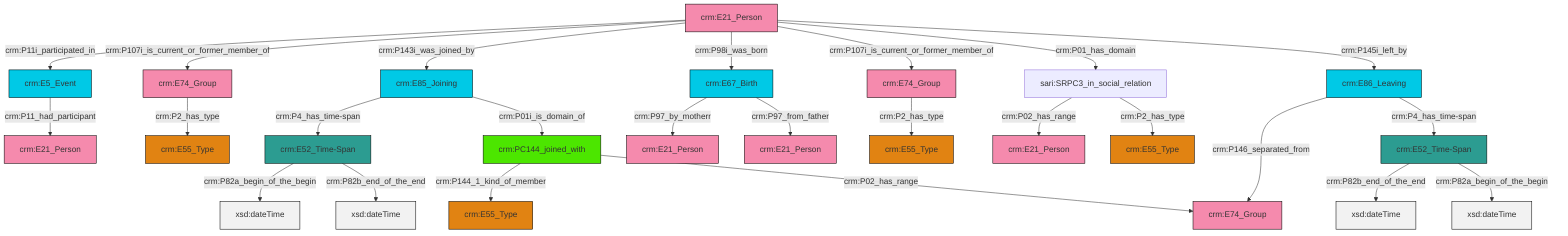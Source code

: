 graph TD
classDef Literal fill:#f2f2f2,stroke:#000000;
classDef CRM_Entity fill:#FFFFFF,stroke:#000000;
classDef Temporal_Entity fill:#00C9E6, stroke:#000000;
classDef Type fill:#E18312, stroke:#000000;
classDef Time-Span fill:#2C9C91, stroke:#000000;
classDef Appellation fill:#FFEB7F, stroke:#000000;
classDef Place fill:#008836, stroke:#000000;
classDef Persistent_Item fill:#B266B2, stroke:#000000;
classDef Conceptual_Object fill:#FFD700, stroke:#000000;
classDef Physical_Thing fill:#D2B48C, stroke:#000000;
classDef Actor fill:#f58aad, stroke:#000000;
classDef PC_Classes fill:#4ce600, stroke:#000000;
classDef Multi fill:#cccccc,stroke:#000000;

0["crm:E21_Person"]:::Actor -->|crm:P11i_participated_in| 1["crm:E5_Event"]:::Temporal_Entity
2["crm:E86_Leaving"]:::Temporal_Entity -->|crm:P146_separated_from| 3["crm:E74_Group"]:::Actor
0["crm:E21_Person"]:::Actor -->|crm:P107i_is_current_or_former_member_of| 4["crm:E74_Group"]:::Actor
0["crm:E21_Person"]:::Actor -->|crm:P143i_was_joined_by| 5["crm:E85_Joining"]:::Temporal_Entity
6["sari:SRPC3_in_social_relation"]:::Default -->|crm:P02_has_range| 7["crm:E21_Person"]:::Actor
6["sari:SRPC3_in_social_relation"]:::Default -->|crm:P2_has_type| 8["crm:E55_Type"]:::Type
9["crm:E52_Time-Span"]:::Time-Span -->|crm:P82a_begin_of_the_begin| 10[xsd:dateTime]:::Literal
14["crm:E74_Group"]:::Actor -->|crm:P2_has_type| 15["crm:E55_Type"]:::Type
18["crm:PC144_joined_with"]:::PC_Classes -->|crm:P144_1_kind_of_member| 16["crm:E55_Type"]:::Type
23["crm:E67_Birth"]:::Temporal_Entity -->|crm:P97_by_motherr| 21["crm:E21_Person"]:::Actor
9["crm:E52_Time-Span"]:::Time-Span -->|crm:P82b_end_of_the_end| 25[xsd:dateTime]:::Literal
19["crm:E52_Time-Span"]:::Time-Span -->|crm:P82b_end_of_the_end| 30[xsd:dateTime]:::Literal
19["crm:E52_Time-Span"]:::Time-Span -->|crm:P82a_begin_of_the_begin| 31[xsd:dateTime]:::Literal
23["crm:E67_Birth"]:::Temporal_Entity -->|crm:P97_from_father| 32["crm:E21_Person"]:::Actor
0["crm:E21_Person"]:::Actor -->|crm:P98i_was_born| 23["crm:E67_Birth"]:::Temporal_Entity
1["crm:E5_Event"]:::Temporal_Entity -->|crm:P11_had_participant| 11["crm:E21_Person"]:::Actor
2["crm:E86_Leaving"]:::Temporal_Entity -->|crm:P4_has_time-span| 19["crm:E52_Time-Span"]:::Time-Span
5["crm:E85_Joining"]:::Temporal_Entity -->|crm:P4_has_time-span| 9["crm:E52_Time-Span"]:::Time-Span
0["crm:E21_Person"]:::Actor -->|crm:P107i_is_current_or_former_member_of| 14["crm:E74_Group"]:::Actor
0["crm:E21_Person"]:::Actor -->|crm:P01_has_domain| 6["sari:SRPC3_in_social_relation"]:::Default
18["crm:PC144_joined_with"]:::PC_Classes -->|crm:P02_has_range| 3["crm:E74_Group"]:::Actor
0["crm:E21_Person"]:::Actor -->|crm:P145i_left_by| 2["crm:E86_Leaving"]:::Temporal_Entity
5["crm:E85_Joining"]:::Temporal_Entity -->|crm:P01i_is_domain_of| 18["crm:PC144_joined_with"]:::PC_Classes
4["crm:E74_Group"]:::Actor -->|crm:P2_has_type| 27["crm:E55_Type"]:::Type